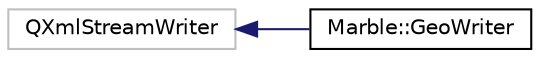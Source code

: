 digraph "Graphical Class Hierarchy"
{
  edge [fontname="Helvetica",fontsize="10",labelfontname="Helvetica",labelfontsize="10"];
  node [fontname="Helvetica",fontsize="10",shape=record];
  rankdir="LR";
  Node1 [label="QXmlStreamWriter",height=0.2,width=0.4,color="grey75", fillcolor="white", style="filled"];
  Node1 -> Node2 [dir="back",color="midnightblue",fontsize="10",style="solid",fontname="Helvetica"];
  Node2 [label="Marble::GeoWriter",height=0.2,width=0.4,color="black", fillcolor="white", style="filled",URL="$class_marble_1_1_geo_writer.html",tooltip="Standard Marble way of writing XML This class is intended to be a standardised way of writing XML for..."];
}
